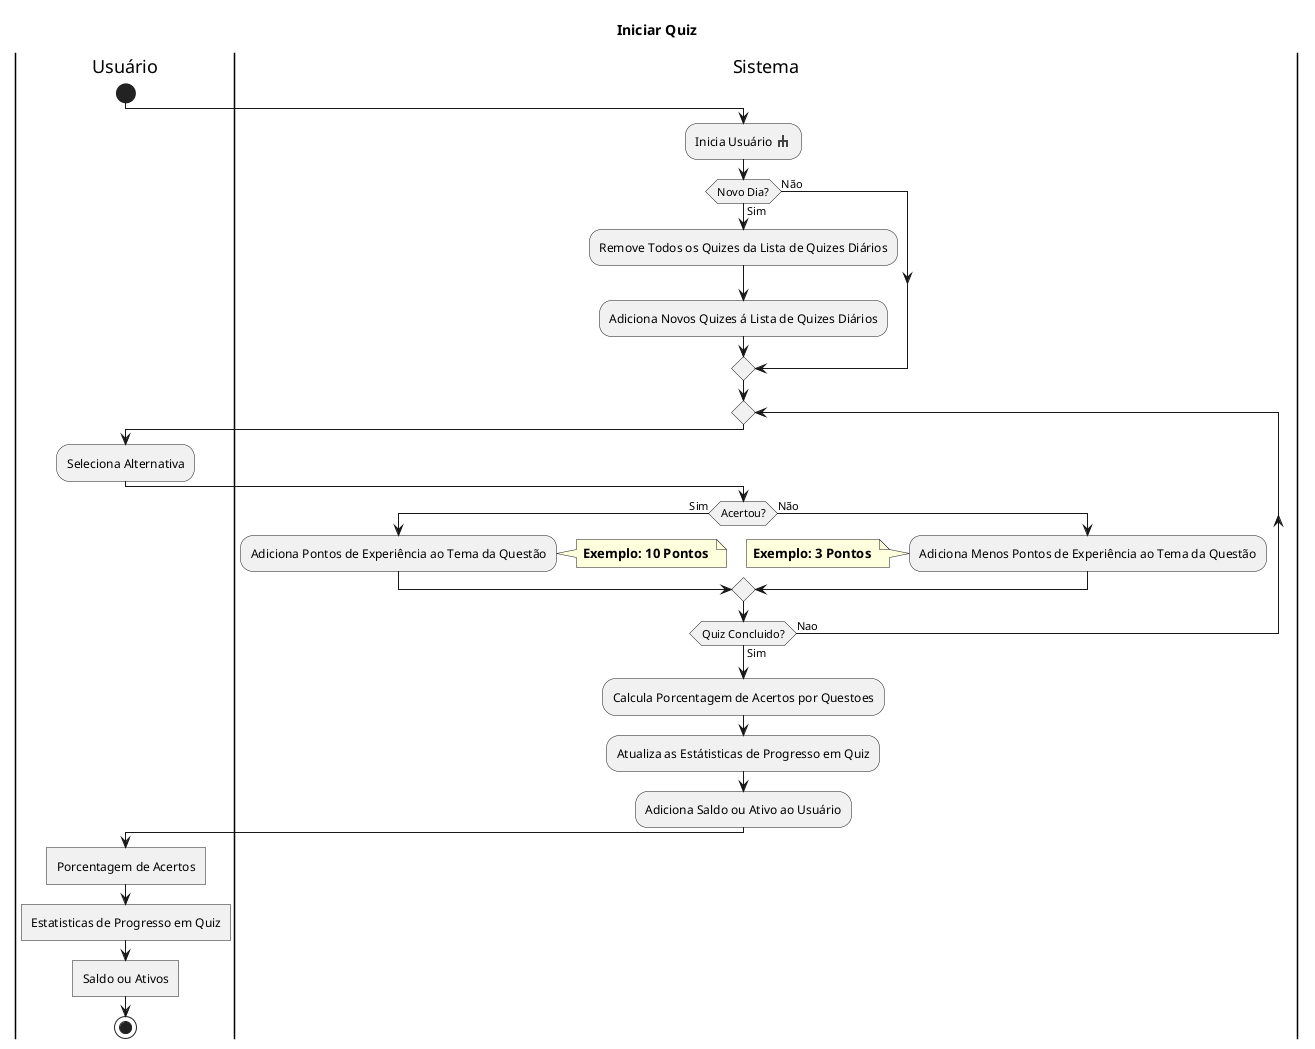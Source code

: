 @startuml

sprite $rake [16x16/8] {
0000000000000000
0000000jj0000000
0000000jj0000000
0005555jj5555000
000jjeejjeejj000
000jj00jj00jj000
000jj00jj00jj000
0000000000000000
}

title Iniciar Quiz

|Usuário|
start
|Sistema|
:Inicia Usuário <$rake>;
if(Novo Dia?) then (Sim)
    :Remove Todos os Quizes da Lista de Quizes Diários;
    :Adiciona Novos Quizes á Lista de Quizes Diários;
else (Não)
endif
repeat
    |Usuário|
    :Seleciona Alternativa;
    |Sistema|
    if(Acertou?) then (Sim)
        :Adiciona Pontos de Experiência ao Tema da Questão;
        note right
            <b>Exemplo:<b> 10 Pontos 
        end note
    else (Não)
        :Adiciona Menos Pontos de Experiência ao Tema da Questão;
        note left
            <b>Exemplo:<b> 3 Pontos 
        end note
    endif
repeat while (Quiz Concluido?) is (Nao) not (Sim)
:Calcula Porcentagem de Acertos por Questoes;
:Atualiza as Estátisticas de Progresso em Quiz;
:Adiciona Saldo ou Ativo ao Usuário;
|Usuário|
:Porcentagem de Acertos]
:Estatisticas de Progresso em Quiz]
:Saldo ou Ativos]
stop

@enduml